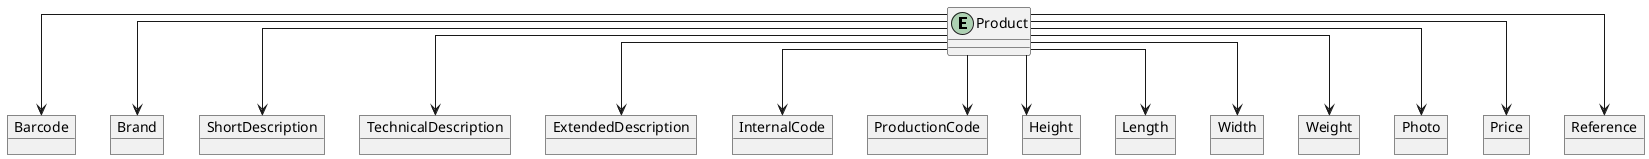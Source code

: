 @startuml Modelo de domínio
' hide the spot


' avoid problems with angled crows feet
skinparam linetype ortho

entity Product
object Barcode
object Brand
object ShortDescription
object TechnicalDescription
object ExtendedDescription
object InternalCode
object ProductionCode
object Height
object Length
object Width
object Weight
object Photo
object Price
object Reference


Product --> Barcode
Product --> Brand
Product --> ShortDescription
Product --> TechnicalDescription
Product --> ExtendedDescription
Product --> InternalCode
Product --> ProductionCode
Product --> Height
Product --> Length
Product --> Width
Product --> Weight
Product --> Photo
Product --> Price
Product --> Reference



@enduml